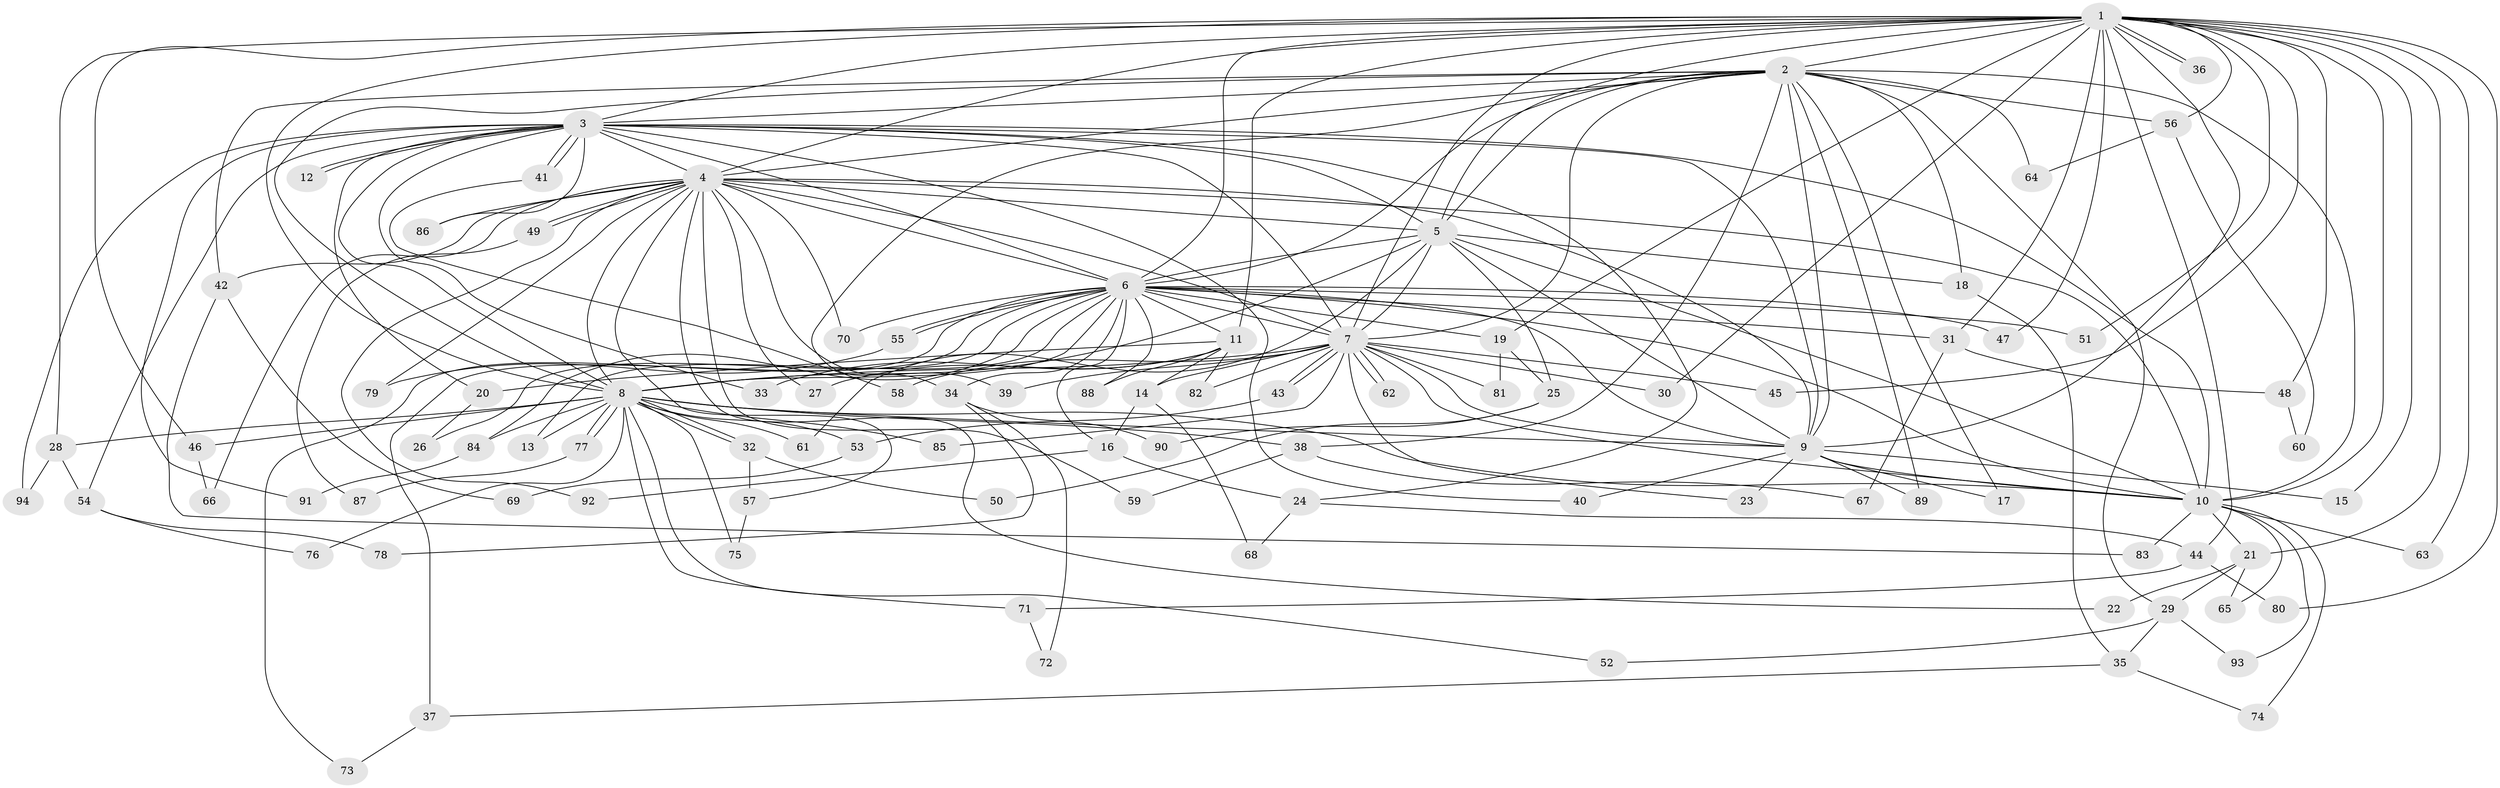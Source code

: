 // coarse degree distribution, {26: 0.015384615384615385, 17: 0.015384615384615385, 19: 0.015384615384615385, 22: 0.015384615384615385, 12: 0.015384615384615385, 25: 0.015384615384615385, 21: 0.015384615384615385, 23: 0.015384615384615385, 13: 0.03076923076923077, 8: 0.015384615384615385, 2: 0.4307692307692308, 4: 0.16923076923076924, 3: 0.18461538461538463, 5: 0.03076923076923077, 7: 0.015384615384615385}
// Generated by graph-tools (version 1.1) at 2025/17/03/04/25 18:17:23]
// undirected, 94 vertices, 213 edges
graph export_dot {
graph [start="1"]
  node [color=gray90,style=filled];
  1;
  2;
  3;
  4;
  5;
  6;
  7;
  8;
  9;
  10;
  11;
  12;
  13;
  14;
  15;
  16;
  17;
  18;
  19;
  20;
  21;
  22;
  23;
  24;
  25;
  26;
  27;
  28;
  29;
  30;
  31;
  32;
  33;
  34;
  35;
  36;
  37;
  38;
  39;
  40;
  41;
  42;
  43;
  44;
  45;
  46;
  47;
  48;
  49;
  50;
  51;
  52;
  53;
  54;
  55;
  56;
  57;
  58;
  59;
  60;
  61;
  62;
  63;
  64;
  65;
  66;
  67;
  68;
  69;
  70;
  71;
  72;
  73;
  74;
  75;
  76;
  77;
  78;
  79;
  80;
  81;
  82;
  83;
  84;
  85;
  86;
  87;
  88;
  89;
  90;
  91;
  92;
  93;
  94;
  1 -- 2;
  1 -- 3;
  1 -- 4;
  1 -- 5;
  1 -- 6;
  1 -- 7;
  1 -- 8;
  1 -- 9;
  1 -- 10;
  1 -- 11;
  1 -- 15;
  1 -- 19;
  1 -- 21;
  1 -- 28;
  1 -- 30;
  1 -- 31;
  1 -- 36;
  1 -- 36;
  1 -- 44;
  1 -- 45;
  1 -- 46;
  1 -- 47;
  1 -- 48;
  1 -- 51;
  1 -- 56;
  1 -- 63;
  1 -- 80;
  2 -- 3;
  2 -- 4;
  2 -- 5;
  2 -- 6;
  2 -- 7;
  2 -- 8;
  2 -- 9;
  2 -- 10;
  2 -- 17;
  2 -- 18;
  2 -- 29;
  2 -- 34;
  2 -- 38;
  2 -- 42;
  2 -- 56;
  2 -- 64;
  2 -- 89;
  3 -- 4;
  3 -- 5;
  3 -- 6;
  3 -- 7;
  3 -- 8;
  3 -- 9;
  3 -- 10;
  3 -- 12;
  3 -- 12;
  3 -- 20;
  3 -- 24;
  3 -- 33;
  3 -- 40;
  3 -- 41;
  3 -- 41;
  3 -- 54;
  3 -- 86;
  3 -- 91;
  3 -- 94;
  4 -- 5;
  4 -- 6;
  4 -- 7;
  4 -- 8;
  4 -- 9;
  4 -- 10;
  4 -- 22;
  4 -- 27;
  4 -- 39;
  4 -- 42;
  4 -- 49;
  4 -- 49;
  4 -- 57;
  4 -- 59;
  4 -- 66;
  4 -- 70;
  4 -- 79;
  4 -- 86;
  4 -- 92;
  5 -- 6;
  5 -- 7;
  5 -- 8;
  5 -- 9;
  5 -- 10;
  5 -- 18;
  5 -- 25;
  5 -- 61;
  6 -- 7;
  6 -- 8;
  6 -- 9;
  6 -- 10;
  6 -- 11;
  6 -- 13;
  6 -- 16;
  6 -- 19;
  6 -- 26;
  6 -- 31;
  6 -- 34;
  6 -- 37;
  6 -- 47;
  6 -- 51;
  6 -- 55;
  6 -- 55;
  6 -- 70;
  6 -- 73;
  6 -- 84;
  6 -- 88;
  7 -- 8;
  7 -- 9;
  7 -- 10;
  7 -- 14;
  7 -- 23;
  7 -- 30;
  7 -- 39;
  7 -- 43;
  7 -- 43;
  7 -- 45;
  7 -- 58;
  7 -- 62;
  7 -- 62;
  7 -- 81;
  7 -- 82;
  7 -- 85;
  8 -- 9;
  8 -- 10;
  8 -- 13;
  8 -- 28;
  8 -- 32;
  8 -- 32;
  8 -- 38;
  8 -- 46;
  8 -- 52;
  8 -- 53;
  8 -- 61;
  8 -- 71;
  8 -- 75;
  8 -- 76;
  8 -- 77;
  8 -- 77;
  8 -- 84;
  8 -- 85;
  9 -- 10;
  9 -- 15;
  9 -- 17;
  9 -- 23;
  9 -- 40;
  9 -- 89;
  10 -- 21;
  10 -- 63;
  10 -- 65;
  10 -- 74;
  10 -- 83;
  10 -- 93;
  11 -- 14;
  11 -- 20;
  11 -- 27;
  11 -- 33;
  11 -- 82;
  11 -- 88;
  14 -- 16;
  14 -- 68;
  16 -- 24;
  16 -- 92;
  18 -- 35;
  19 -- 25;
  19 -- 81;
  20 -- 26;
  21 -- 22;
  21 -- 29;
  21 -- 65;
  24 -- 44;
  24 -- 68;
  25 -- 50;
  25 -- 90;
  28 -- 54;
  28 -- 94;
  29 -- 35;
  29 -- 52;
  29 -- 93;
  31 -- 48;
  31 -- 67;
  32 -- 50;
  32 -- 57;
  34 -- 72;
  34 -- 78;
  34 -- 90;
  35 -- 37;
  35 -- 74;
  37 -- 73;
  38 -- 59;
  38 -- 67;
  41 -- 58;
  42 -- 69;
  42 -- 83;
  43 -- 53;
  44 -- 71;
  44 -- 80;
  46 -- 66;
  48 -- 60;
  49 -- 87;
  53 -- 69;
  54 -- 76;
  54 -- 78;
  55 -- 79;
  56 -- 60;
  56 -- 64;
  57 -- 75;
  71 -- 72;
  77 -- 87;
  84 -- 91;
}
